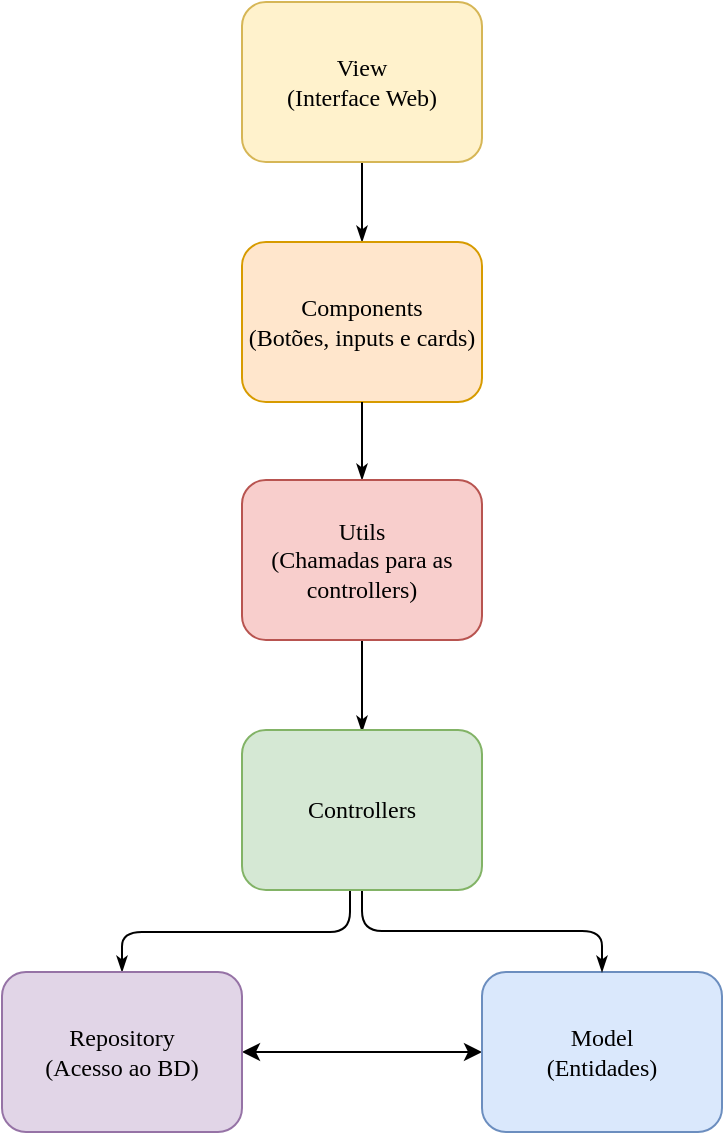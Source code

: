 <mxfile version="27.1.4">
  <diagram name="Page-1" id="8ce9d11a-91a2-4d17-14d8-a56ed91bf033">
    <mxGraphModel dx="1251" dy="1060" grid="0" gridSize="10" guides="1" tooltips="1" connect="1" arrows="1" fold="1" page="0" pageScale="1" pageWidth="1100" pageHeight="850" background="none" math="0" shadow="0">
      <root>
        <mxCell id="0" />
        <mxCell id="1" parent="0" />
        <mxCell id="17ea667e15c223fc-29" style="edgeStyle=orthogonalEdgeStyle;rounded=1;html=1;labelBackgroundColor=none;startArrow=none;startFill=0;startSize=5;endArrow=classicThin;endFill=1;endSize=5;jettySize=auto;orthogonalLoop=1;strokeWidth=1;fontFamily=Verdana;fontSize=8;entryX=0.5;entryY=0;entryDx=0;entryDy=0;" parent="1" source="17ea667e15c223fc-2" target="17ea667e15c223fc-7" edge="1">
          <mxGeometry relative="1" as="geometry">
            <mxPoint x="240.0" y="160" as="targetPoint" />
          </mxGeometry>
        </mxCell>
        <mxCell id="17ea667e15c223fc-2" value="View&lt;div&gt;(Interface Web)&lt;/div&gt;" style="rounded=1;whiteSpace=wrap;html=1;shadow=0;labelBackgroundColor=none;strokeWidth=1;fontFamily=Verdana;fontSize=12;align=center;fillColor=#fff2cc;strokeColor=#d6b656;" parent="1" vertex="1">
          <mxGeometry x="180" y="-45" width="120" height="80" as="geometry" />
        </mxCell>
        <mxCell id="17ea667e15c223fc-60" style="edgeStyle=orthogonalEdgeStyle;rounded=1;html=1;labelBackgroundColor=none;startArrow=none;startFill=0;startSize=5;endArrow=classicThin;endFill=1;endSize=5;jettySize=auto;orthogonalLoop=1;strokeWidth=1;fontFamily=Verdana;fontSize=12" parent="1" edge="1" source="wSd7ehByMBS9EKj2WRj9-3">
          <mxGeometry relative="1" as="geometry">
            <mxPoint x="240" y="200" as="sourcePoint" />
            <mxPoint x="240" y="320" as="targetPoint" />
          </mxGeometry>
        </mxCell>
        <mxCell id="17ea667e15c223fc-7" value="Components&lt;div&gt;(Botões, inputs e cards)&lt;/div&gt;" style="rounded=1;whiteSpace=wrap;html=1;shadow=0;labelBackgroundColor=none;strokeWidth=1;fontFamily=Verdana;fontSize=12;align=center;fillColor=#ffe6cc;strokeColor=#d79b00;" parent="1" vertex="1">
          <mxGeometry x="180" y="75" width="120" height="80" as="geometry" />
        </mxCell>
        <mxCell id="wSd7ehByMBS9EKj2WRj9-2" style="edgeStyle=orthogonalEdgeStyle;rounded=1;html=1;labelBackgroundColor=none;startArrow=none;startFill=0;startSize=5;endArrow=classicThin;endFill=1;endSize=5;jettySize=auto;orthogonalLoop=1;strokeWidth=1;fontFamily=Verdana;fontSize=8;entryX=0.5;entryY=0;entryDx=0;entryDy=0;" parent="1" source="DODm5m5Gslm2ukE-OTnf-1" target="wSd7ehByMBS9EKj2WRj9-5" edge="1">
          <mxGeometry relative="1" as="geometry">
            <mxPoint x="240" y="440" as="targetPoint" />
            <Array as="points">
              <mxPoint x="234" y="420" />
              <mxPoint x="120" y="420" />
            </Array>
          </mxGeometry>
        </mxCell>
        <mxCell id="wSd7ehByMBS9EKj2WRj9-9" style="edgeStyle=orthogonalEdgeStyle;rounded=0;orthogonalLoop=1;jettySize=auto;html=1;entryX=0;entryY=0.5;entryDx=0;entryDy=0;startArrow=classic;startFill=1;" parent="1" source="wSd7ehByMBS9EKj2WRj9-5" target="wSd7ehByMBS9EKj2WRj9-7" edge="1">
          <mxGeometry relative="1" as="geometry" />
        </mxCell>
        <mxCell id="wSd7ehByMBS9EKj2WRj9-5" value="Repository&lt;div&gt;(Acesso ao BD)&lt;/div&gt;" style="rounded=1;whiteSpace=wrap;html=1;shadow=0;labelBackgroundColor=none;strokeWidth=1;fontFamily=Verdana;fontSize=12;align=center;fillColor=#e1d5e7;strokeColor=#9673a6;" parent="1" vertex="1">
          <mxGeometry x="60" y="440" width="120" height="80" as="geometry" />
        </mxCell>
        <mxCell id="wSd7ehByMBS9EKj2WRj9-7" value="Model&lt;div&gt;(Entidades)&lt;/div&gt;" style="rounded=1;whiteSpace=wrap;html=1;shadow=0;labelBackgroundColor=none;strokeWidth=1;fontFamily=Verdana;fontSize=12;align=center;fillColor=#dae8fc;strokeColor=#6c8ebf;" parent="1" vertex="1">
          <mxGeometry x="300" y="440" width="120" height="80" as="geometry" />
        </mxCell>
        <mxCell id="wSd7ehByMBS9EKj2WRj9-8" style="edgeStyle=orthogonalEdgeStyle;rounded=1;html=1;labelBackgroundColor=none;startArrow=none;startFill=0;startSize=5;endArrow=classicThin;endFill=1;endSize=5;jettySize=auto;orthogonalLoop=1;strokeWidth=1;fontFamily=Verdana;fontSize=8;" parent="1" source="DODm5m5Gslm2ukE-OTnf-1" target="wSd7ehByMBS9EKj2WRj9-7" edge="1">
          <mxGeometry relative="1" as="geometry">
            <mxPoint x="210" y="460" as="targetPoint" />
            <mxPoint x="330" y="420" as="sourcePoint" />
          </mxGeometry>
        </mxCell>
        <mxCell id="DODm5m5Gslm2ukE-OTnf-1" value="Controllers" style="rounded=1;whiteSpace=wrap;html=1;shadow=0;labelBackgroundColor=none;strokeWidth=1;fontFamily=Verdana;fontSize=12;align=center;fillColor=#d5e8d4;strokeColor=#82b366;" vertex="1" parent="1">
          <mxGeometry x="180" y="319" width="120" height="80" as="geometry" />
        </mxCell>
        <mxCell id="DODm5m5Gslm2ukE-OTnf-2" value="" style="edgeStyle=orthogonalEdgeStyle;rounded=1;html=1;labelBackgroundColor=none;startArrow=none;startFill=0;startSize=5;endArrow=classicThin;endFill=1;endSize=5;jettySize=auto;orthogonalLoop=1;strokeWidth=1;fontFamily=Verdana;fontSize=12" edge="1" parent="1" source="17ea667e15c223fc-7" target="wSd7ehByMBS9EKj2WRj9-3">
          <mxGeometry relative="1" as="geometry">
            <mxPoint x="240" y="200" as="sourcePoint" />
            <mxPoint x="240" y="320" as="targetPoint" />
          </mxGeometry>
        </mxCell>
        <mxCell id="wSd7ehByMBS9EKj2WRj9-3" value="Utils&lt;div&gt;(Chamadas para as controllers)&lt;/div&gt;" style="rounded=1;whiteSpace=wrap;html=1;shadow=0;labelBackgroundColor=none;strokeWidth=1;fontFamily=Verdana;fontSize=12;align=center;fillColor=#f8cecc;strokeColor=#b85450;" parent="1" vertex="1">
          <mxGeometry x="180" y="194" width="120" height="80" as="geometry" />
        </mxCell>
      </root>
    </mxGraphModel>
  </diagram>
</mxfile>
